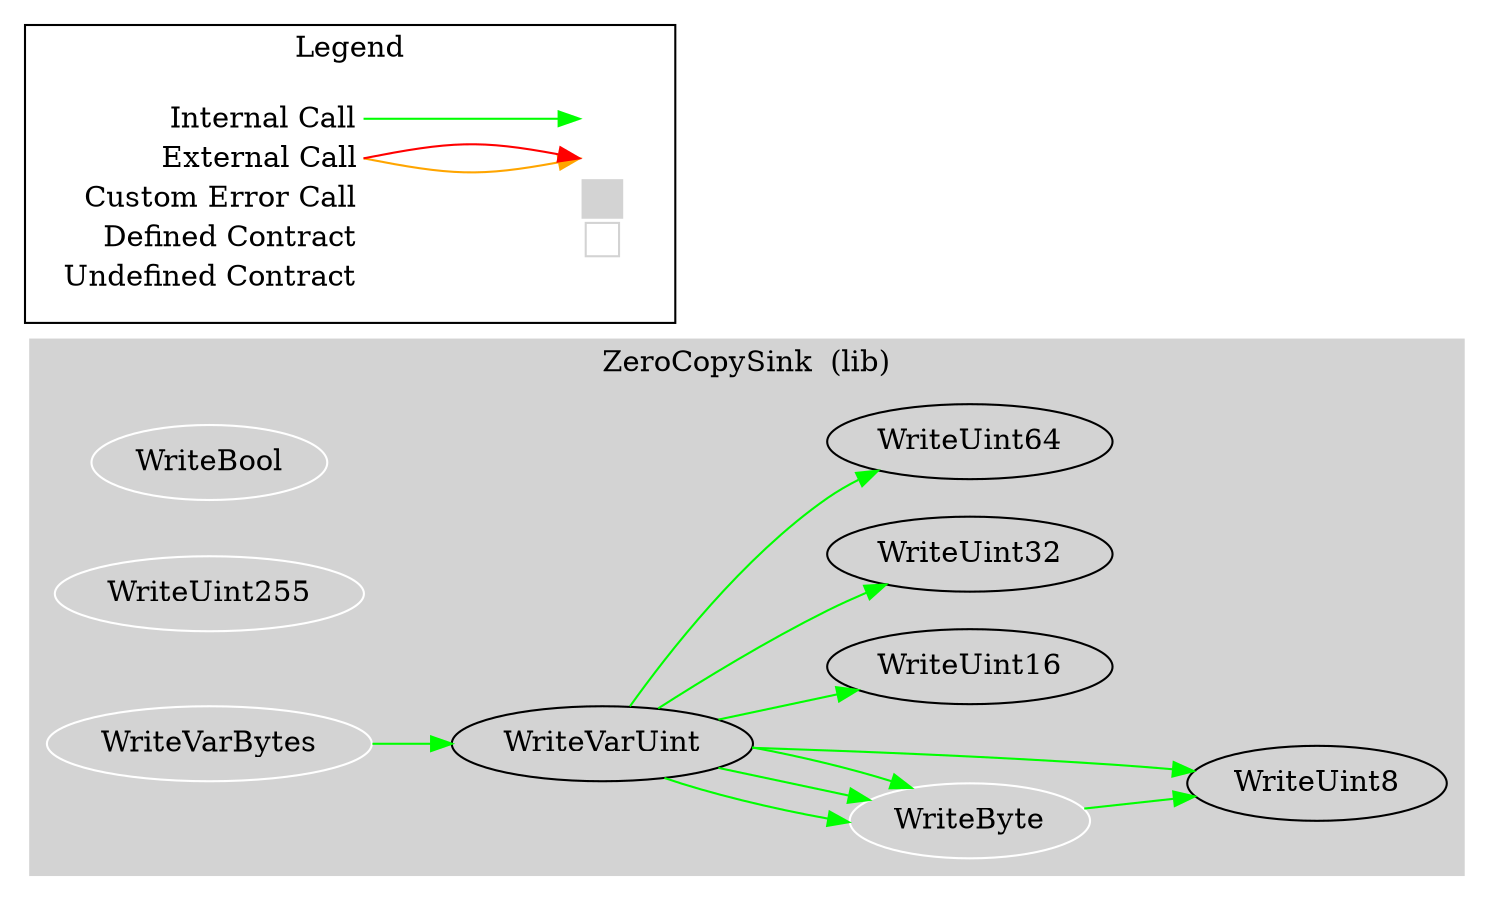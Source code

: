 digraph G {
  graph [ ratio = "auto", page = "100", compound =true ];
subgraph "clusterZeroCopySink" {
  graph [ label = "ZeroCopySink  (lib)", color = "lightgray", style = "filled", bgcolor = "lightgray" ];
  "ZeroCopySink.WriteBool" [ label = "WriteBool", color = "white" ];
  "ZeroCopySink.WriteByte" [ label = "WriteByte", color = "white" ];
  "ZeroCopySink.WriteUint8" [ label = "WriteUint8" ];
  "ZeroCopySink.WriteUint16" [ label = "WriteUint16" ];
  "ZeroCopySink.WriteUint32" [ label = "WriteUint32" ];
  "ZeroCopySink.WriteUint64" [ label = "WriteUint64" ];
  "ZeroCopySink.WriteUint255" [ label = "WriteUint255", color = "white" ];
  "ZeroCopySink.WriteVarBytes" [ label = "WriteVarBytes", color = "white" ];
  "ZeroCopySink.WriteVarUint" [ label = "WriteVarUint" ];
}

  "ZeroCopySink.WriteByte";
  "ZeroCopySink.WriteUint8";
  "ZeroCopySink.WriteVarBytes";
  "ZeroCopySink.WriteVarUint";
  "ZeroCopySink.WriteUint16";
  "ZeroCopySink.WriteUint32";
  "ZeroCopySink.WriteUint64";
  "ZeroCopySink.WriteByte" -> "ZeroCopySink.WriteUint8" [ color = "green" ];
  "ZeroCopySink.WriteVarBytes" -> "ZeroCopySink.WriteVarUint" [ color = "green" ];
  "ZeroCopySink.WriteVarUint" -> "ZeroCopySink.WriteUint8" [ color = "green" ];
  "ZeroCopySink.WriteVarUint" -> "ZeroCopySink.WriteByte" [ color = "green" ];
  "ZeroCopySink.WriteVarUint" -> "ZeroCopySink.WriteUint16" [ color = "green" ];
  "ZeroCopySink.WriteVarUint" -> "ZeroCopySink.WriteByte" [ color = "green" ];
  "ZeroCopySink.WriteVarUint" -> "ZeroCopySink.WriteUint32" [ color = "green" ];
  "ZeroCopySink.WriteVarUint" -> "ZeroCopySink.WriteByte" [ color = "green" ];
  "ZeroCopySink.WriteVarUint" -> "ZeroCopySink.WriteUint64" [ color = "green" ];


rankdir=LR
node [shape=plaintext]
subgraph cluster_01 { 
label = "Legend";
key [label=<<table border="0" cellpadding="2" cellspacing="0" cellborder="0">
  <tr><td align="right" port="i1">Internal Call</td></tr>
  <tr><td align="right" port="i2">External Call</td></tr>
  <tr><td align="right" port="i2">Custom Error Call</td></tr>
  <tr><td align="right" port="i3">Defined Contract</td></tr>
  <tr><td align="right" port="i4">Undefined Contract</td></tr>
  </table>>]
key2 [label=<<table border="0" cellpadding="2" cellspacing="0" cellborder="0">
  <tr><td port="i1">&nbsp;&nbsp;&nbsp;</td></tr>
  <tr><td port="i2">&nbsp;&nbsp;&nbsp;</td></tr>
  <tr><td port="i3" bgcolor="lightgray">&nbsp;&nbsp;&nbsp;</td></tr>
  <tr><td port="i4">
    <table border="1" cellborder="0" cellspacing="0" cellpadding="7" color="lightgray">
      <tr>
       <td></td>
      </tr>
     </table>
  </td></tr>
  </table>>]
key:i1:e -> key2:i1:w [color="green"]
key:i2:e -> key2:i2:w [color="orange"]
key:i2:e -> key2:i2:w [color="red"]
}
}

